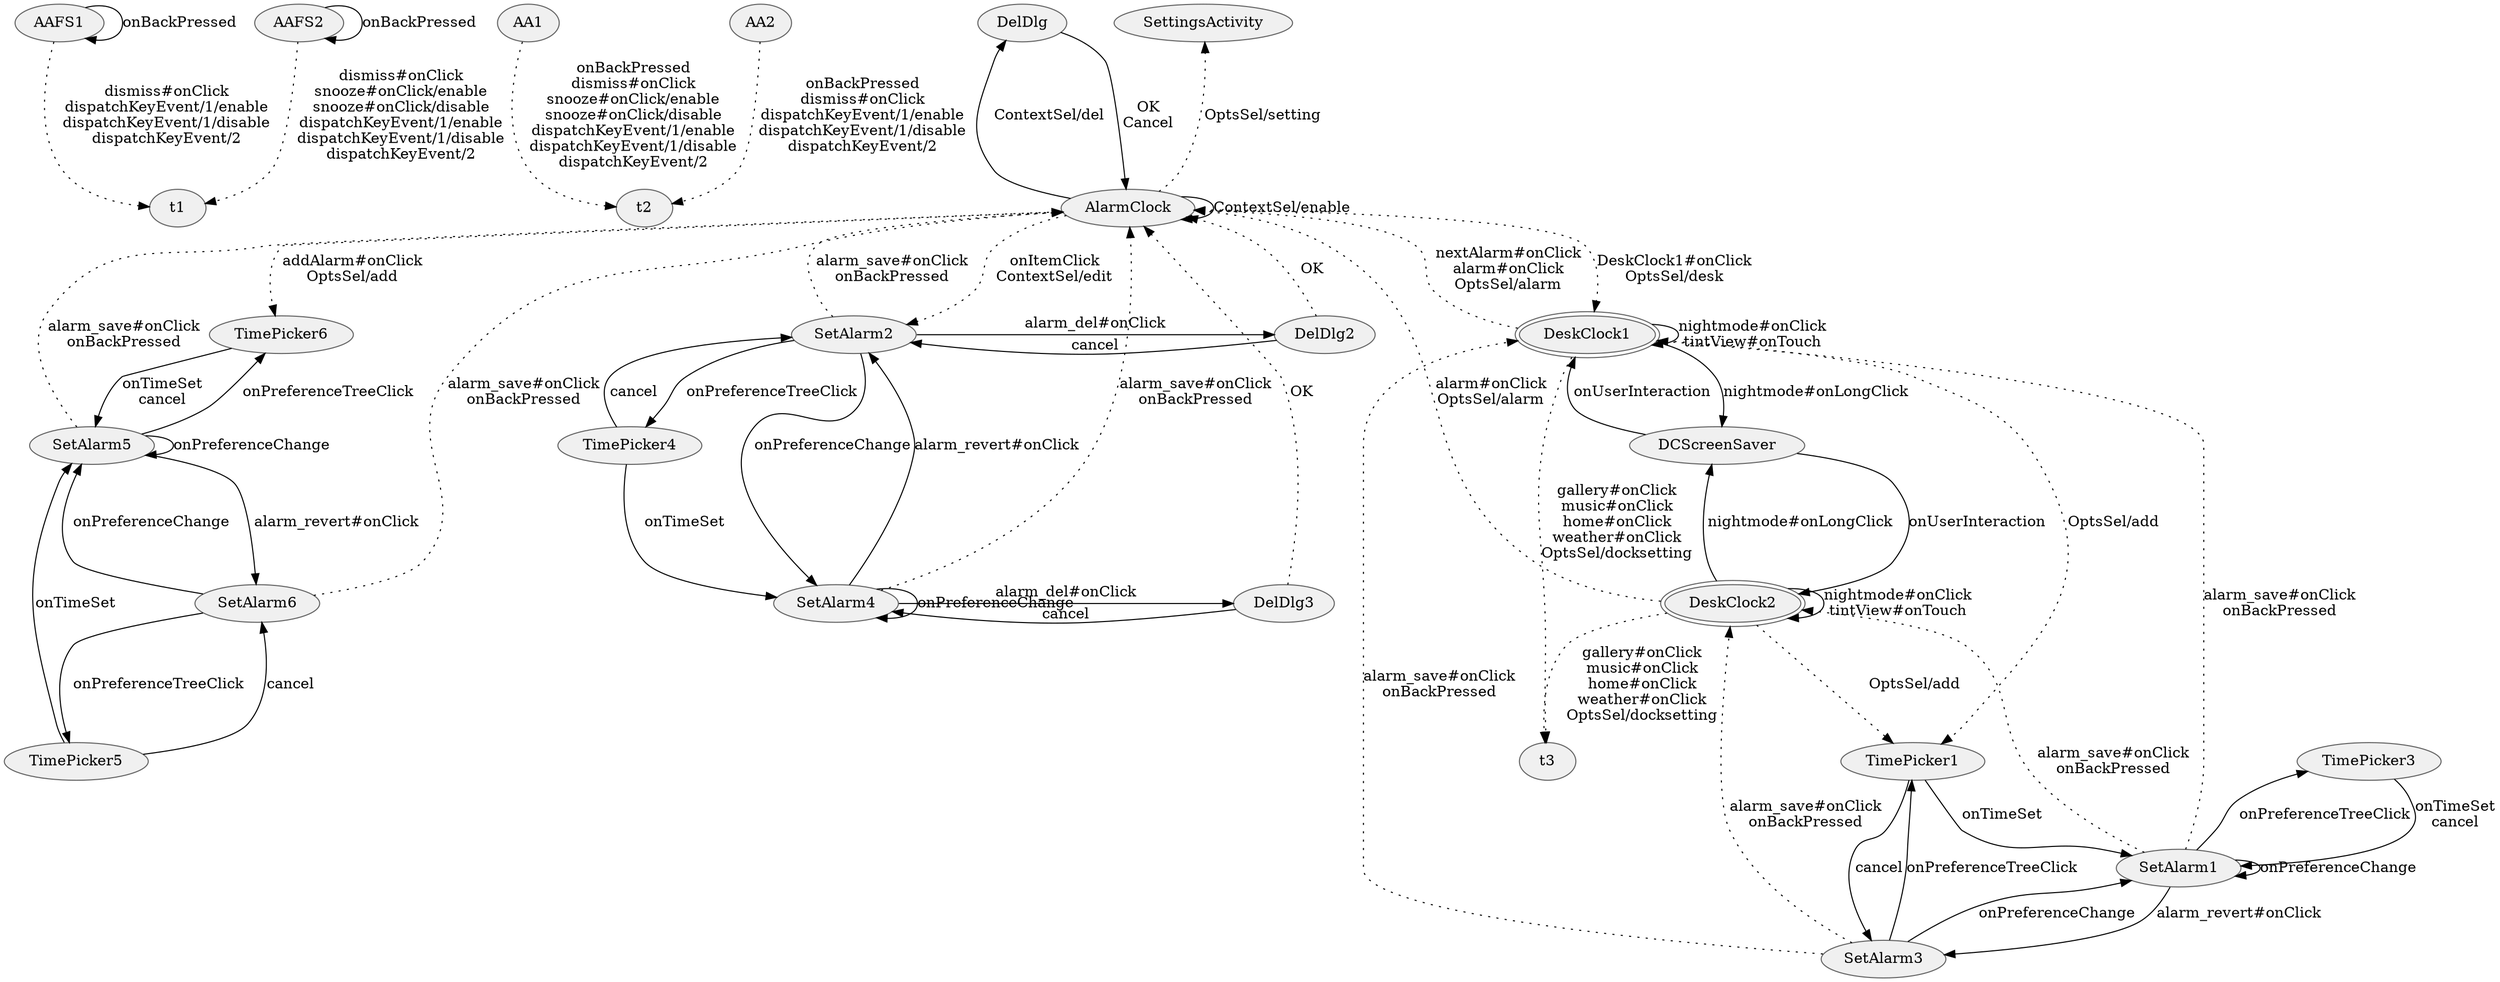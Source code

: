 digraph {
fontname="Helvetica";
node[style="filled,solid", colorscheme=greys3, fillcolor=1, color=3];

AAFS1;
t1;
AAFS1 -> AAFS1[label="onBackPressed"];
AAFS1 -> t1[label="dismiss#onClick
dispatchKeyEvent/1/enable
dispatchKeyEvent/1/disable
dispatchKeyEvent/2",style=dotted];

AAFS2;
AAFS2 -> AAFS2[label="onBackPressed"];
AAFS2 -> t1[label="dismiss#onClick
snooze#onClick/enable
snooze#onClick/disable
dispatchKeyEvent/1/enable
dispatchKeyEvent/1/disable
dispatchKeyEvent/2",style=dotted];


AA1;
t2;
AA1 -> t2[label="onBackPressed
dismiss#onClick
snooze#onClick/enable
snooze#onClick/disable
dispatchKeyEvent/1/enable
dispatchKeyEvent/1/disable
dispatchKeyEvent/2",style=dotted];

AA2;
t2;
AA2 -> t2[label="onBackPressed
dismiss#onClick
dispatchKeyEvent/1/enable
dispatchKeyEvent/1/disable
dispatchKeyEvent/2",style=dotted];





AlarmClock;
AlarmClock -> AlarmClock[label="ContextSel/enable"];
AlarmClock -> DelDlg[label="ContextSel/del"];
DelDlg -> AlarmClock [label="OK
Cancel"];

AlarmClock -> TimePicker6[label="addAlarm#onClick
OptsSel/add",style=dotted];
AlarmClock -> SetAlarm2[label="onItemClick
ContextSel/edit",style=dotted];
AlarmClock -> DeskClock1[label="DeskClock1#onClick
OptsSel/desk",style=dotted];
AlarmClock -> SettingsActivity[label="OptsSel/setting",style=dotted];




DeskClock1[peripheries=2];
DeskClock1 -> t3[label="gallery#onClick
music#onClick
home#onClick
weather#onClick
OptsSel/docksetting",style=dotted];

DeskClock1 -> AlarmClock[label="nextAlarm#onClick
alarm#onClick
OptsSel/alarm",style=dotted];
DeskClock1 -> TimePicker1[label="OptsSel/add",style=dotted];
DeskClock1 -> DeskClock1[label="nightmode#onClick
tintView#onTouch"];
DeskClock1 -> DCScreenSaver[label="nightmode#onLongClick"];
DCScreenSaver -> DeskClock1[label="onUserInteraction"];

DeskClock2[peripheries=2];
DeskClock2 -> t3[label="gallery#onClick
music#onClick
home#onClick
weather#onClick
OptsSel/docksetting",style=dotted];

DeskClock2 -> AlarmClock[label="alarm#onClick
OptsSel/alarm",style=dotted];
DeskClock2 -> TimePicker1[label="OptsSel/add",style=dotted];
DeskClock2 -> DeskClock2[label="nightmode#onClick
tintView#onTouch"];
DeskClock2 -> DCScreenSaver[label="nightmode#onLongClick"];
DCScreenSaver -> DeskClock2[label="onUserInteraction"];



SetAlarm2 -> DelDlg2[label="alarm_del#onClick"];
DelDlg2 -> SetAlarm2[label="cancel"];
DelDlg2 -> AlarmClock[label="OK",style=dotted];

SetAlarm2, SetAlarm4 -> SetAlarm4[label="onPreferenceChange"];
SetAlarm2 -> TimePicker4[label="onPreferenceTreeClick"];
TimePicker4 -> SetAlarm4[label="onTimeSet"];
TimePicker4 -> SetAlarm2[label="cancel"];
SetAlarm4 -> SetAlarm2[label="alarm_revert#onClick"];
SetAlarm4 -> DelDlg3[label="alarm_del#onClick"];
DelDlg3 -> SetAlarm4[label="cancel"];
DelDlg3 -> AlarmClock[label="OK",style=dotted];
SetAlarm2, SetAlarm4 -> AlarmClock[label="alarm_save#onClick
onBackPressed",style=dotted];






TimePicker1 -> SetAlarm1[label="onTimeSet"];
TimePicker1 -> SetAlarm3[label="cancel"];
SetAlarm1 -> SetAlarm3[label="alarm_revert#onClick"];
SetAlarm3, SetAlarm1 -> SetAlarm1[label="onPreferenceChange"];

SetAlarm1 -> TimePicker3[label="onPreferenceTreeClick"];
TimePicker3 -> SetAlarm1[label="onTimeSet
cancel"];
SetAlarm3 -> TimePicker1[label="onPreferenceTreeClick"];

SetAlarm1, SetAlarm3 -> DeskClock1[label="alarm_save#onClick
onBackPressed",style=dotted];

SetAlarm1, SetAlarm3 -> DeskClock2[label="alarm_save#onClick
onBackPressed",style=dotted];




TimePicker5 -> SetAlarm5[label="onTimeSet"];
TimePicker5 -> SetAlarm6[label="cancel"];
SetAlarm5 -> SetAlarm6[label="alarm_revert#onClick"];
SetAlarm6, SetAlarm5 -> SetAlarm5[label="onPreferenceChange"];

SetAlarm5 -> TimePicker6[label="onPreferenceTreeClick"];
TimePicker6 -> SetAlarm5[label="onTimeSet
cancel"];
SetAlarm6 -> TimePicker5[label="onPreferenceTreeClick"];

SetAlarm5, SetAlarm6 -> AlarmClock[label="alarm_save#onClick
onBackPressed",style=dotted];



{rank=min; AAFS1 AAFS2 AA1 AA2 DelDlg SettingsActivity}
{rank=same; TimePicker1 TimePicker3}
{rank=same; SetAlarm4 DelDlg3}
{rank=same; SetAlarm2 DelDlg2}

}